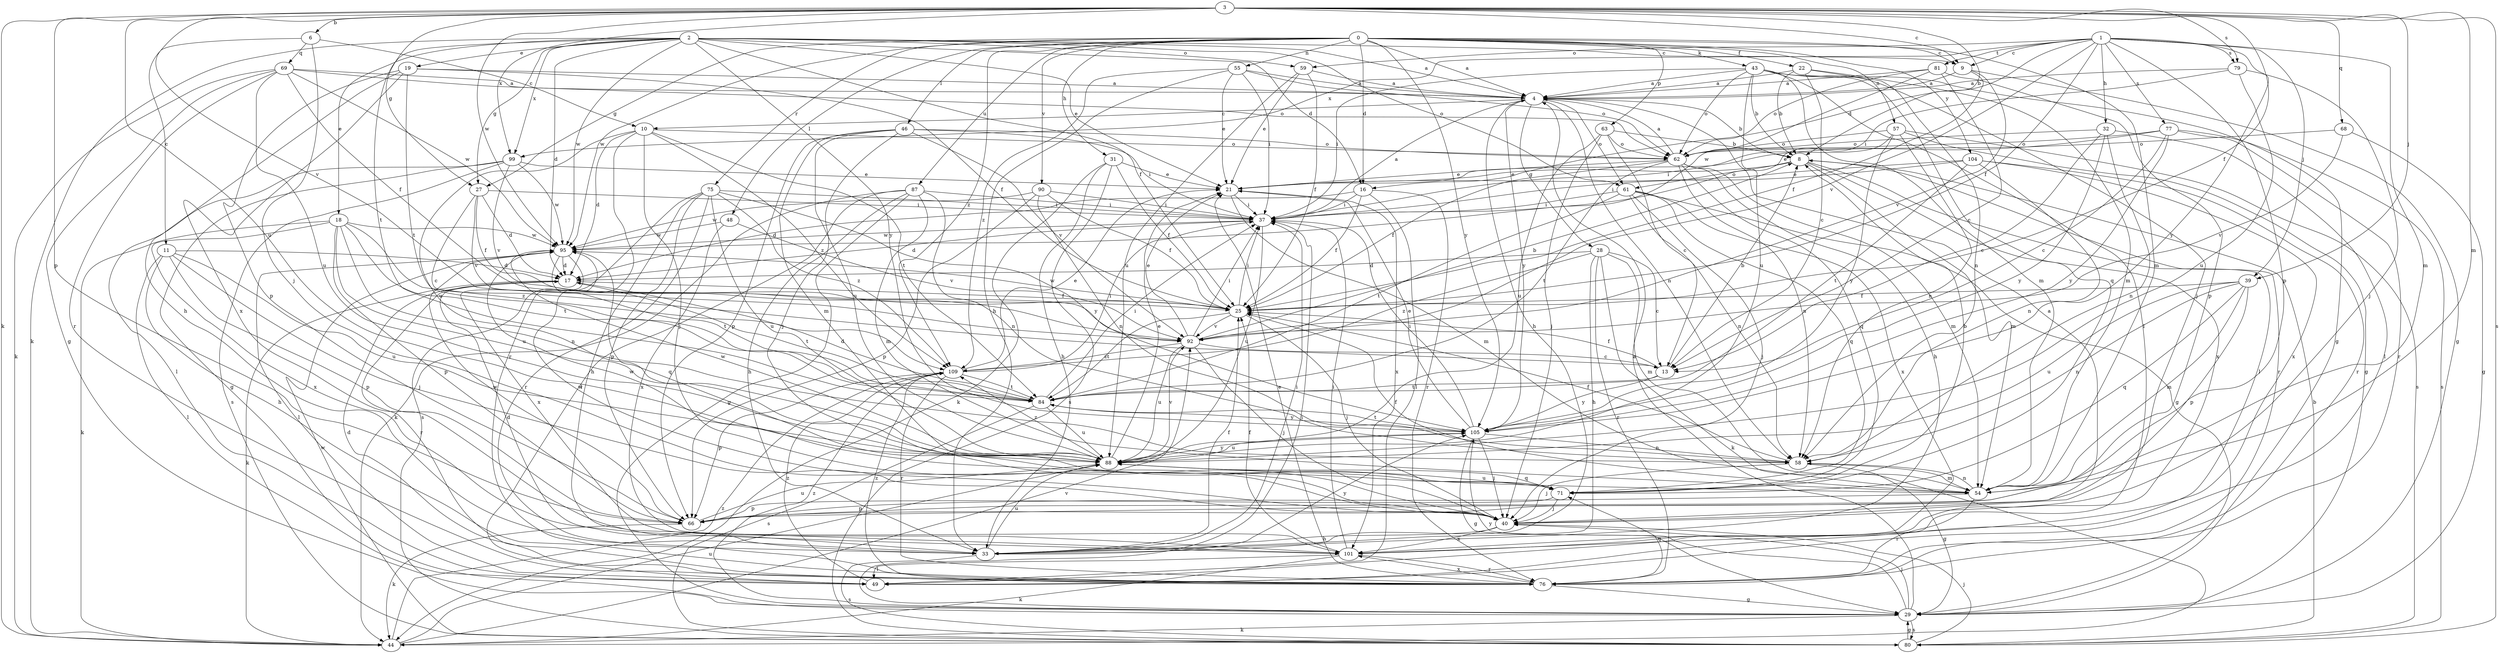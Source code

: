 strict digraph  {
0;
1;
2;
3;
4;
6;
8;
9;
10;
11;
13;
16;
17;
18;
19;
21;
22;
25;
27;
28;
29;
31;
32;
33;
37;
39;
40;
43;
44;
46;
48;
49;
54;
55;
57;
58;
59;
61;
62;
63;
66;
68;
69;
71;
75;
76;
77;
79;
80;
81;
84;
87;
88;
90;
92;
95;
99;
101;
104;
105;
109;
0 -> 4  [label=a];
0 -> 9  [label=c];
0 -> 16  [label=d];
0 -> 22  [label=f];
0 -> 27  [label=g];
0 -> 31  [label=h];
0 -> 43  [label=k];
0 -> 46  [label=l];
0 -> 48  [label=l];
0 -> 54  [label=m];
0 -> 55  [label=n];
0 -> 57  [label=n];
0 -> 63  [label=p];
0 -> 75  [label=r];
0 -> 87  [label=u];
0 -> 90  [label=v];
0 -> 95  [label=w];
0 -> 104  [label=y];
0 -> 105  [label=y];
0 -> 109  [label=z];
1 -> 9  [label=c];
1 -> 16  [label=d];
1 -> 25  [label=f];
1 -> 32  [label=h];
1 -> 39  [label=j];
1 -> 54  [label=m];
1 -> 59  [label=o];
1 -> 66  [label=p];
1 -> 77  [label=s];
1 -> 79  [label=s];
1 -> 81  [label=t];
1 -> 92  [label=v];
1 -> 99  [label=x];
1 -> 105  [label=y];
2 -> 4  [label=a];
2 -> 9  [label=c];
2 -> 16  [label=d];
2 -> 17  [label=d];
2 -> 18  [label=e];
2 -> 19  [label=e];
2 -> 21  [label=e];
2 -> 25  [label=f];
2 -> 27  [label=g];
2 -> 44  [label=k];
2 -> 59  [label=o];
2 -> 61  [label=o];
2 -> 84  [label=t];
2 -> 95  [label=w];
2 -> 99  [label=x];
2 -> 105  [label=y];
3 -> 6  [label=b];
3 -> 8  [label=b];
3 -> 9  [label=c];
3 -> 25  [label=f];
3 -> 27  [label=g];
3 -> 39  [label=j];
3 -> 44  [label=k];
3 -> 54  [label=m];
3 -> 66  [label=p];
3 -> 68  [label=q];
3 -> 79  [label=s];
3 -> 80  [label=s];
3 -> 88  [label=u];
3 -> 92  [label=v];
3 -> 95  [label=w];
3 -> 99  [label=x];
4 -> 8  [label=b];
4 -> 10  [label=c];
4 -> 28  [label=g];
4 -> 33  [label=h];
4 -> 58  [label=n];
4 -> 61  [label=o];
4 -> 105  [label=y];
6 -> 10  [label=c];
6 -> 11  [label=c];
6 -> 40  [label=j];
6 -> 69  [label=q];
8 -> 21  [label=e];
8 -> 49  [label=l];
8 -> 54  [label=m];
8 -> 61  [label=o];
8 -> 76  [label=r];
8 -> 101  [label=x];
9 -> 4  [label=a];
9 -> 25  [label=f];
9 -> 29  [label=g];
9 -> 92  [label=v];
10 -> 17  [label=d];
10 -> 40  [label=j];
10 -> 62  [label=o];
10 -> 76  [label=r];
10 -> 84  [label=t];
10 -> 88  [label=u];
10 -> 109  [label=z];
11 -> 17  [label=d];
11 -> 33  [label=h];
11 -> 40  [label=j];
11 -> 49  [label=l];
11 -> 66  [label=p];
11 -> 88  [label=u];
13 -> 8  [label=b];
13 -> 25  [label=f];
13 -> 84  [label=t];
13 -> 105  [label=y];
16 -> 17  [label=d];
16 -> 25  [label=f];
16 -> 37  [label=i];
16 -> 49  [label=l];
16 -> 76  [label=r];
17 -> 25  [label=f];
17 -> 44  [label=k];
17 -> 76  [label=r];
17 -> 84  [label=t];
18 -> 44  [label=k];
18 -> 58  [label=n];
18 -> 66  [label=p];
18 -> 84  [label=t];
18 -> 88  [label=u];
18 -> 95  [label=w];
18 -> 101  [label=x];
18 -> 109  [label=z];
19 -> 4  [label=a];
19 -> 25  [label=f];
19 -> 33  [label=h];
19 -> 66  [label=p];
19 -> 84  [label=t];
19 -> 101  [label=x];
21 -> 37  [label=i];
21 -> 54  [label=m];
21 -> 101  [label=x];
22 -> 4  [label=a];
22 -> 8  [label=b];
22 -> 13  [label=c];
22 -> 54  [label=m];
22 -> 58  [label=n];
25 -> 37  [label=i];
25 -> 40  [label=j];
25 -> 84  [label=t];
25 -> 92  [label=v];
25 -> 95  [label=w];
27 -> 13  [label=c];
27 -> 17  [label=d];
27 -> 25  [label=f];
27 -> 37  [label=i];
27 -> 92  [label=v];
28 -> 13  [label=c];
28 -> 17  [label=d];
28 -> 33  [label=h];
28 -> 44  [label=k];
28 -> 54  [label=m];
28 -> 76  [label=r];
28 -> 109  [label=z];
29 -> 4  [label=a];
29 -> 37  [label=i];
29 -> 40  [label=j];
29 -> 44  [label=k];
29 -> 80  [label=s];
29 -> 105  [label=y];
29 -> 109  [label=z];
31 -> 21  [label=e];
31 -> 25  [label=f];
31 -> 33  [label=h];
31 -> 44  [label=k];
31 -> 80  [label=s];
32 -> 13  [label=c];
32 -> 49  [label=l];
32 -> 58  [label=n];
32 -> 62  [label=o];
32 -> 105  [label=y];
33 -> 17  [label=d];
33 -> 25  [label=f];
33 -> 37  [label=i];
33 -> 80  [label=s];
33 -> 88  [label=u];
33 -> 105  [label=y];
37 -> 4  [label=a];
37 -> 17  [label=d];
37 -> 88  [label=u];
37 -> 95  [label=w];
39 -> 25  [label=f];
39 -> 54  [label=m];
39 -> 58  [label=n];
39 -> 66  [label=p];
39 -> 71  [label=q];
39 -> 88  [label=u];
40 -> 4  [label=a];
40 -> 33  [label=h];
40 -> 95  [label=w];
40 -> 101  [label=x];
43 -> 4  [label=a];
43 -> 8  [label=b];
43 -> 29  [label=g];
43 -> 37  [label=i];
43 -> 40  [label=j];
43 -> 49  [label=l];
43 -> 54  [label=m];
43 -> 62  [label=o];
43 -> 71  [label=q];
43 -> 88  [label=u];
44 -> 88  [label=u];
44 -> 92  [label=v];
44 -> 109  [label=z];
46 -> 37  [label=i];
46 -> 40  [label=j];
46 -> 54  [label=m];
46 -> 62  [label=o];
46 -> 66  [label=p];
46 -> 88  [label=u];
46 -> 92  [label=v];
48 -> 92  [label=v];
48 -> 95  [label=w];
48 -> 101  [label=x];
49 -> 109  [label=z];
54 -> 25  [label=f];
54 -> 58  [label=n];
54 -> 66  [label=p];
54 -> 76  [label=r];
55 -> 4  [label=a];
55 -> 21  [label=e];
55 -> 33  [label=h];
55 -> 37  [label=i];
55 -> 62  [label=o];
55 -> 109  [label=z];
57 -> 29  [label=g];
57 -> 37  [label=i];
57 -> 58  [label=n];
57 -> 62  [label=o];
57 -> 80  [label=s];
57 -> 105  [label=y];
58 -> 25  [label=f];
58 -> 29  [label=g];
58 -> 40  [label=j];
58 -> 54  [label=m];
59 -> 4  [label=a];
59 -> 21  [label=e];
59 -> 25  [label=f];
59 -> 88  [label=u];
61 -> 29  [label=g];
61 -> 37  [label=i];
61 -> 40  [label=j];
61 -> 58  [label=n];
61 -> 71  [label=q];
61 -> 84  [label=t];
61 -> 101  [label=x];
62 -> 4  [label=a];
62 -> 21  [label=e];
62 -> 25  [label=f];
62 -> 33  [label=h];
62 -> 54  [label=m];
62 -> 58  [label=n];
62 -> 71  [label=q];
62 -> 84  [label=t];
63 -> 8  [label=b];
63 -> 13  [label=c];
63 -> 40  [label=j];
63 -> 62  [label=o];
63 -> 88  [label=u];
66 -> 44  [label=k];
66 -> 88  [label=u];
66 -> 95  [label=w];
68 -> 29  [label=g];
68 -> 62  [label=o];
68 -> 92  [label=v];
69 -> 4  [label=a];
69 -> 25  [label=f];
69 -> 29  [label=g];
69 -> 44  [label=k];
69 -> 62  [label=o];
69 -> 76  [label=r];
69 -> 88  [label=u];
69 -> 95  [label=w];
71 -> 8  [label=b];
71 -> 40  [label=j];
71 -> 66  [label=p];
71 -> 88  [label=u];
71 -> 95  [label=w];
75 -> 33  [label=h];
75 -> 37  [label=i];
75 -> 66  [label=p];
75 -> 76  [label=r];
75 -> 80  [label=s];
75 -> 88  [label=u];
75 -> 105  [label=y];
75 -> 109  [label=z];
76 -> 17  [label=d];
76 -> 21  [label=e];
76 -> 29  [label=g];
76 -> 71  [label=q];
76 -> 101  [label=x];
76 -> 109  [label=z];
77 -> 13  [label=c];
77 -> 21  [label=e];
77 -> 62  [label=o];
77 -> 76  [label=r];
77 -> 80  [label=s];
77 -> 105  [label=y];
79 -> 4  [label=a];
79 -> 37  [label=i];
79 -> 40  [label=j];
79 -> 88  [label=u];
80 -> 8  [label=b];
80 -> 29  [label=g];
80 -> 40  [label=j];
80 -> 95  [label=w];
81 -> 4  [label=a];
81 -> 13  [label=c];
81 -> 62  [label=o];
81 -> 66  [label=p];
81 -> 95  [label=w];
84 -> 17  [label=d];
84 -> 37  [label=i];
84 -> 80  [label=s];
84 -> 88  [label=u];
84 -> 105  [label=y];
87 -> 29  [label=g];
87 -> 33  [label=h];
87 -> 37  [label=i];
87 -> 44  [label=k];
87 -> 49  [label=l];
87 -> 54  [label=m];
87 -> 58  [label=n];
88 -> 21  [label=e];
88 -> 71  [label=q];
88 -> 92  [label=v];
88 -> 95  [label=w];
88 -> 105  [label=y];
88 -> 109  [label=z];
90 -> 25  [label=f];
90 -> 37  [label=i];
90 -> 58  [label=n];
90 -> 66  [label=p];
90 -> 95  [label=w];
92 -> 8  [label=b];
92 -> 13  [label=c];
92 -> 21  [label=e];
92 -> 37  [label=i];
92 -> 40  [label=j];
92 -> 88  [label=u];
92 -> 109  [label=z];
95 -> 17  [label=d];
95 -> 49  [label=l];
95 -> 71  [label=q];
95 -> 84  [label=t];
95 -> 101  [label=x];
99 -> 21  [label=e];
99 -> 29  [label=g];
99 -> 49  [label=l];
99 -> 80  [label=s];
99 -> 92  [label=v];
99 -> 95  [label=w];
101 -> 25  [label=f];
101 -> 37  [label=i];
101 -> 44  [label=k];
101 -> 49  [label=l];
101 -> 76  [label=r];
104 -> 21  [label=e];
104 -> 37  [label=i];
104 -> 58  [label=n];
104 -> 76  [label=r];
104 -> 84  [label=t];
104 -> 101  [label=x];
105 -> 21  [label=e];
105 -> 29  [label=g];
105 -> 37  [label=i];
105 -> 40  [label=j];
105 -> 58  [label=n];
105 -> 84  [label=t];
105 -> 88  [label=u];
109 -> 21  [label=e];
109 -> 37  [label=i];
109 -> 66  [label=p];
109 -> 76  [label=r];
109 -> 84  [label=t];
}
